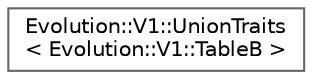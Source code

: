 digraph "Graphical Class Hierarchy"
{
 // LATEX_PDF_SIZE
  bgcolor="transparent";
  edge [fontname=Helvetica,fontsize=10,labelfontname=Helvetica,labelfontsize=10];
  node [fontname=Helvetica,fontsize=10,shape=box,height=0.2,width=0.4];
  rankdir="LR";
  Node0 [id="Node000000",label="Evolution::V1::UnionTraits\l\< Evolution::V1::TableB \>",height=0.2,width=0.4,color="grey40", fillcolor="white", style="filled",URL="$structEvolution_1_1V1_1_1UnionTraits_3_01Evolution_1_1V1_1_1TableB_01_4.html",tooltip=" "];
}
